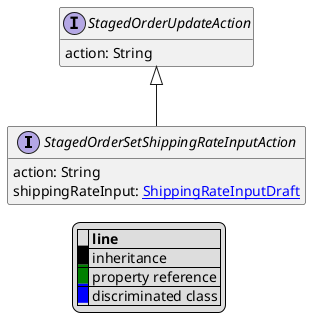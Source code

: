 @startuml

hide empty fields
hide empty methods
legend
|= |= line |
|<back:black>   </back>| inheritance |
|<back:green>   </back>| property reference |
|<back:blue>   </back>| discriminated class |
endlegend
interface StagedOrderSetShippingRateInputAction [[StagedOrderSetShippingRateInputAction.svg]] extends StagedOrderUpdateAction {
    action: String
    shippingRateInput: [[ShippingRateInputDraft.svg ShippingRateInputDraft]]
}
interface StagedOrderUpdateAction [[StagedOrderUpdateAction.svg]]  {
    action: String
}





@enduml
